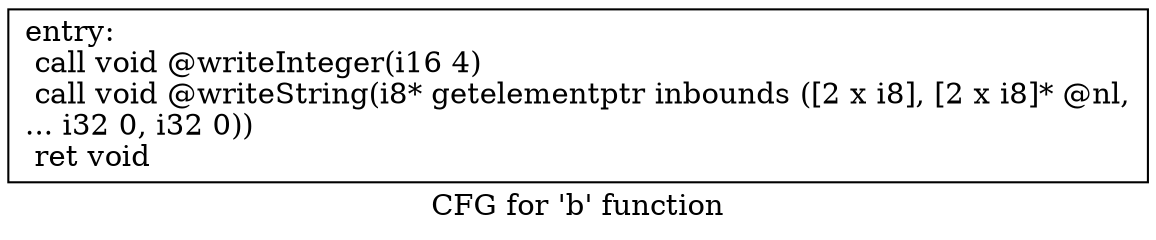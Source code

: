 digraph "CFG for 'b' function" {
	label="CFG for 'b' function";

	Node0xc55040 [shape=record,label="{entry:\l  call void @writeInteger(i16 4)\l  call void @writeString(i8* getelementptr inbounds ([2 x i8], [2 x i8]* @nl,\l... i32 0, i32 0))\l  ret void\l}"];
}
